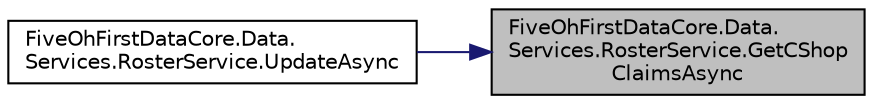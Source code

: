digraph "FiveOhFirstDataCore.Data.Services.RosterService.GetCShopClaimsAsync"
{
 // LATEX_PDF_SIZE
  edge [fontname="Helvetica",fontsize="10",labelfontname="Helvetica",labelfontsize="10"];
  node [fontname="Helvetica",fontsize="10",shape=record];
  rankdir="RL";
  Node1 [label="FiveOhFirstDataCore.Data.\lServices.RosterService.GetCShop\lClaimsAsync",height=0.2,width=0.4,color="black", fillcolor="grey75", style="filled", fontcolor="black",tooltip="Get the C-Shop claim data for the provided trooper."];
  Node1 -> Node2 [dir="back",color="midnightblue",fontsize="10",style="solid",fontname="Helvetica"];
  Node2 [label="FiveOhFirstDataCore.Data.\lServices.RosterService.UpdateAsync",height=0.2,width=0.4,color="black", fillcolor="white", style="filled",URL="$class_five_oh_first_data_core_1_1_data_1_1_services_1_1_roster_service.html#ac85ee7c91d57c520c1829e6228a36bc0",tooltip="Update a troopers 501st related data."];
}
